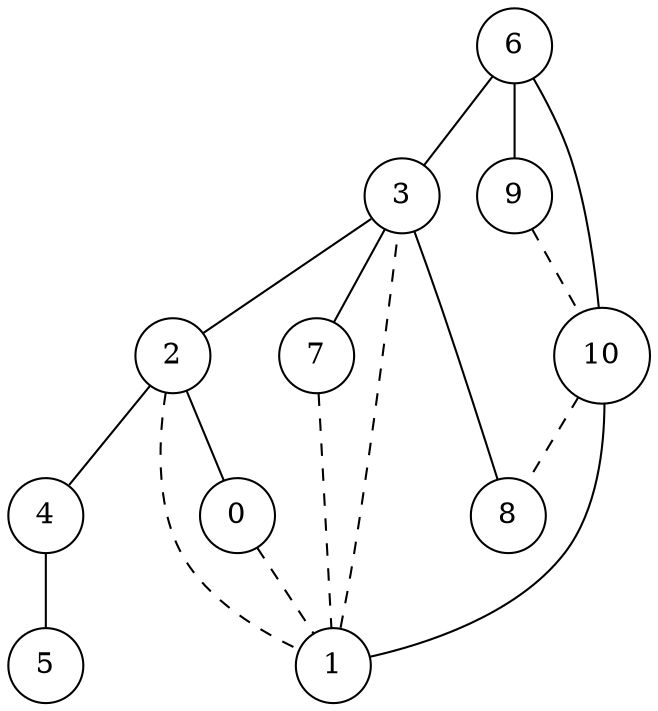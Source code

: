 graph G {
  node [shape=circle];
 6 
 6 -- 3 
 6 -- 9 
 6 -- 10 
 3 
 3 -- 2 
 3 -- 8 
 3 -- 7 
 9 -- 10 [style=dashed]; 
 9 
 10 -- 8 [style=dashed]; 
 10 
 10 -- 1 
 2 -- 1 [style=dashed]; 
 2 
 2 -- 0 
 2 -- 4 
 8 
 7 -- 1 [style=dashed]; 
 7 
 1 -- 3 [style=dashed]; 
 1 
 0 -- 1 [style=dashed]; 
 0 
 4 
 4 -- 5 
 5 
}
